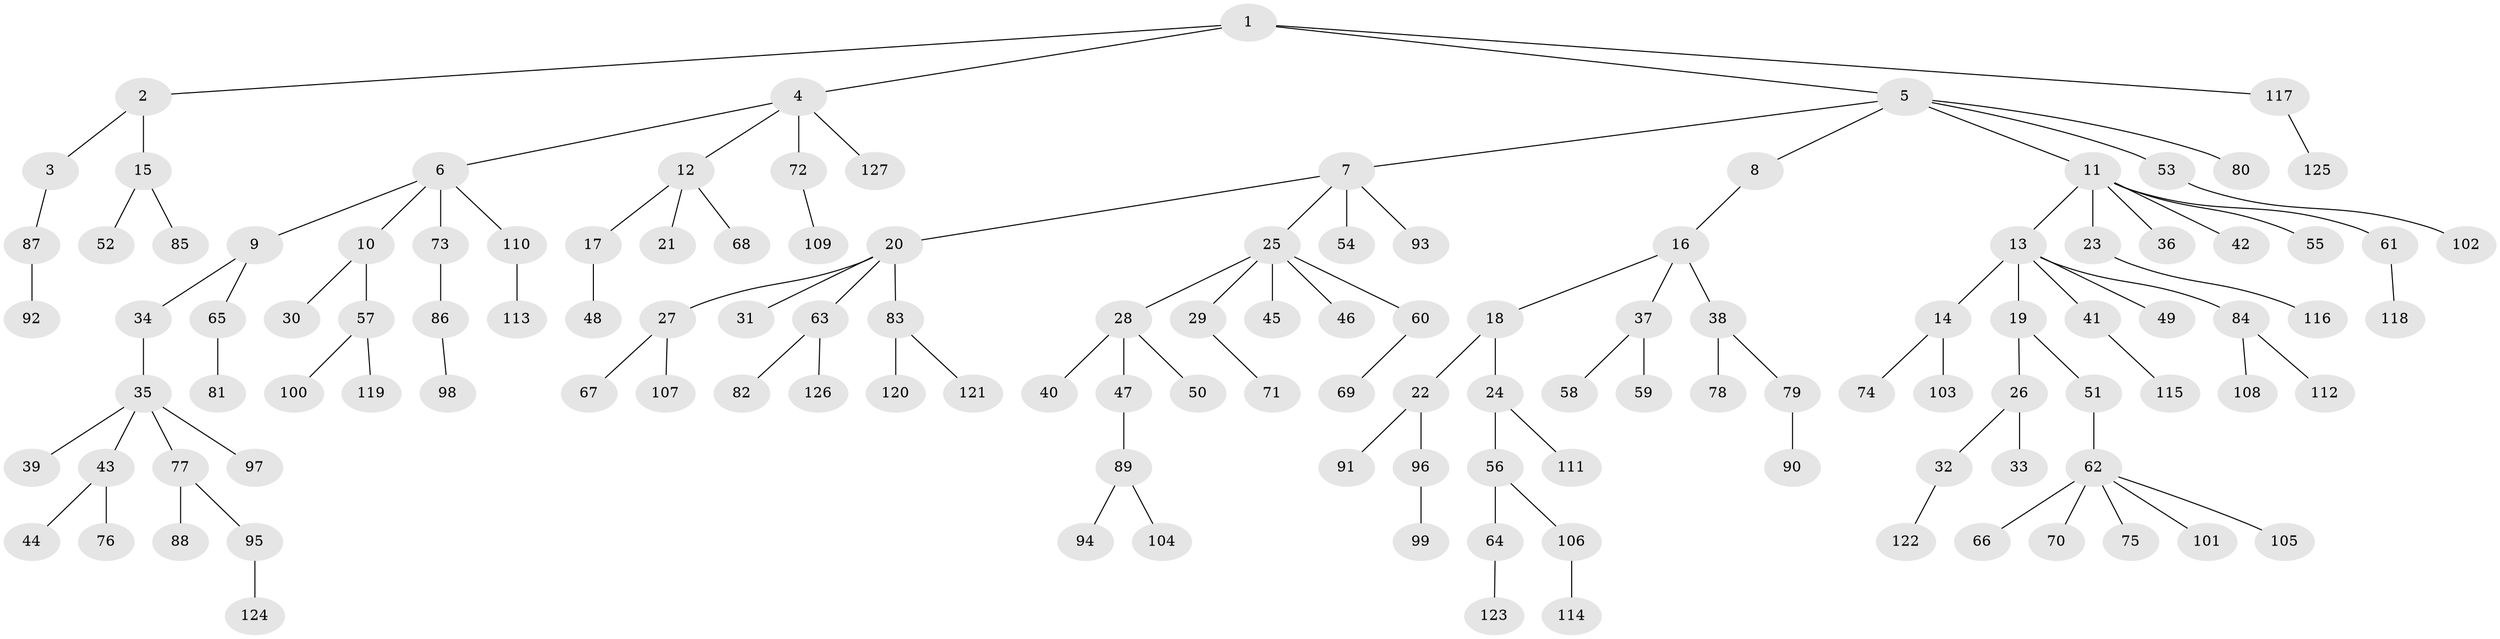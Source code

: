 // coarse degree distribution, {5: 0.046153846153846156, 2: 0.24615384615384617, 4: 0.1076923076923077, 3: 0.1076923076923077, 1: 0.49230769230769234}
// Generated by graph-tools (version 1.1) at 2025/51/03/04/25 22:51:24]
// undirected, 127 vertices, 126 edges
graph export_dot {
  node [color=gray90,style=filled];
  1;
  2;
  3;
  4;
  5;
  6;
  7;
  8;
  9;
  10;
  11;
  12;
  13;
  14;
  15;
  16;
  17;
  18;
  19;
  20;
  21;
  22;
  23;
  24;
  25;
  26;
  27;
  28;
  29;
  30;
  31;
  32;
  33;
  34;
  35;
  36;
  37;
  38;
  39;
  40;
  41;
  42;
  43;
  44;
  45;
  46;
  47;
  48;
  49;
  50;
  51;
  52;
  53;
  54;
  55;
  56;
  57;
  58;
  59;
  60;
  61;
  62;
  63;
  64;
  65;
  66;
  67;
  68;
  69;
  70;
  71;
  72;
  73;
  74;
  75;
  76;
  77;
  78;
  79;
  80;
  81;
  82;
  83;
  84;
  85;
  86;
  87;
  88;
  89;
  90;
  91;
  92;
  93;
  94;
  95;
  96;
  97;
  98;
  99;
  100;
  101;
  102;
  103;
  104;
  105;
  106;
  107;
  108;
  109;
  110;
  111;
  112;
  113;
  114;
  115;
  116;
  117;
  118;
  119;
  120;
  121;
  122;
  123;
  124;
  125;
  126;
  127;
  1 -- 2;
  1 -- 4;
  1 -- 5;
  1 -- 117;
  2 -- 3;
  2 -- 15;
  3 -- 87;
  4 -- 6;
  4 -- 12;
  4 -- 72;
  4 -- 127;
  5 -- 7;
  5 -- 8;
  5 -- 11;
  5 -- 53;
  5 -- 80;
  6 -- 9;
  6 -- 10;
  6 -- 73;
  6 -- 110;
  7 -- 20;
  7 -- 25;
  7 -- 54;
  7 -- 93;
  8 -- 16;
  9 -- 34;
  9 -- 65;
  10 -- 30;
  10 -- 57;
  11 -- 13;
  11 -- 23;
  11 -- 36;
  11 -- 42;
  11 -- 55;
  11 -- 61;
  12 -- 17;
  12 -- 21;
  12 -- 68;
  13 -- 14;
  13 -- 19;
  13 -- 41;
  13 -- 49;
  13 -- 84;
  14 -- 74;
  14 -- 103;
  15 -- 52;
  15 -- 85;
  16 -- 18;
  16 -- 37;
  16 -- 38;
  17 -- 48;
  18 -- 22;
  18 -- 24;
  19 -- 26;
  19 -- 51;
  20 -- 27;
  20 -- 31;
  20 -- 63;
  20 -- 83;
  22 -- 91;
  22 -- 96;
  23 -- 116;
  24 -- 56;
  24 -- 111;
  25 -- 28;
  25 -- 29;
  25 -- 45;
  25 -- 46;
  25 -- 60;
  26 -- 32;
  26 -- 33;
  27 -- 67;
  27 -- 107;
  28 -- 40;
  28 -- 47;
  28 -- 50;
  29 -- 71;
  32 -- 122;
  34 -- 35;
  35 -- 39;
  35 -- 43;
  35 -- 77;
  35 -- 97;
  37 -- 58;
  37 -- 59;
  38 -- 78;
  38 -- 79;
  41 -- 115;
  43 -- 44;
  43 -- 76;
  47 -- 89;
  51 -- 62;
  53 -- 102;
  56 -- 64;
  56 -- 106;
  57 -- 100;
  57 -- 119;
  60 -- 69;
  61 -- 118;
  62 -- 66;
  62 -- 70;
  62 -- 75;
  62 -- 101;
  62 -- 105;
  63 -- 82;
  63 -- 126;
  64 -- 123;
  65 -- 81;
  72 -- 109;
  73 -- 86;
  77 -- 88;
  77 -- 95;
  79 -- 90;
  83 -- 120;
  83 -- 121;
  84 -- 108;
  84 -- 112;
  86 -- 98;
  87 -- 92;
  89 -- 94;
  89 -- 104;
  95 -- 124;
  96 -- 99;
  106 -- 114;
  110 -- 113;
  117 -- 125;
}

